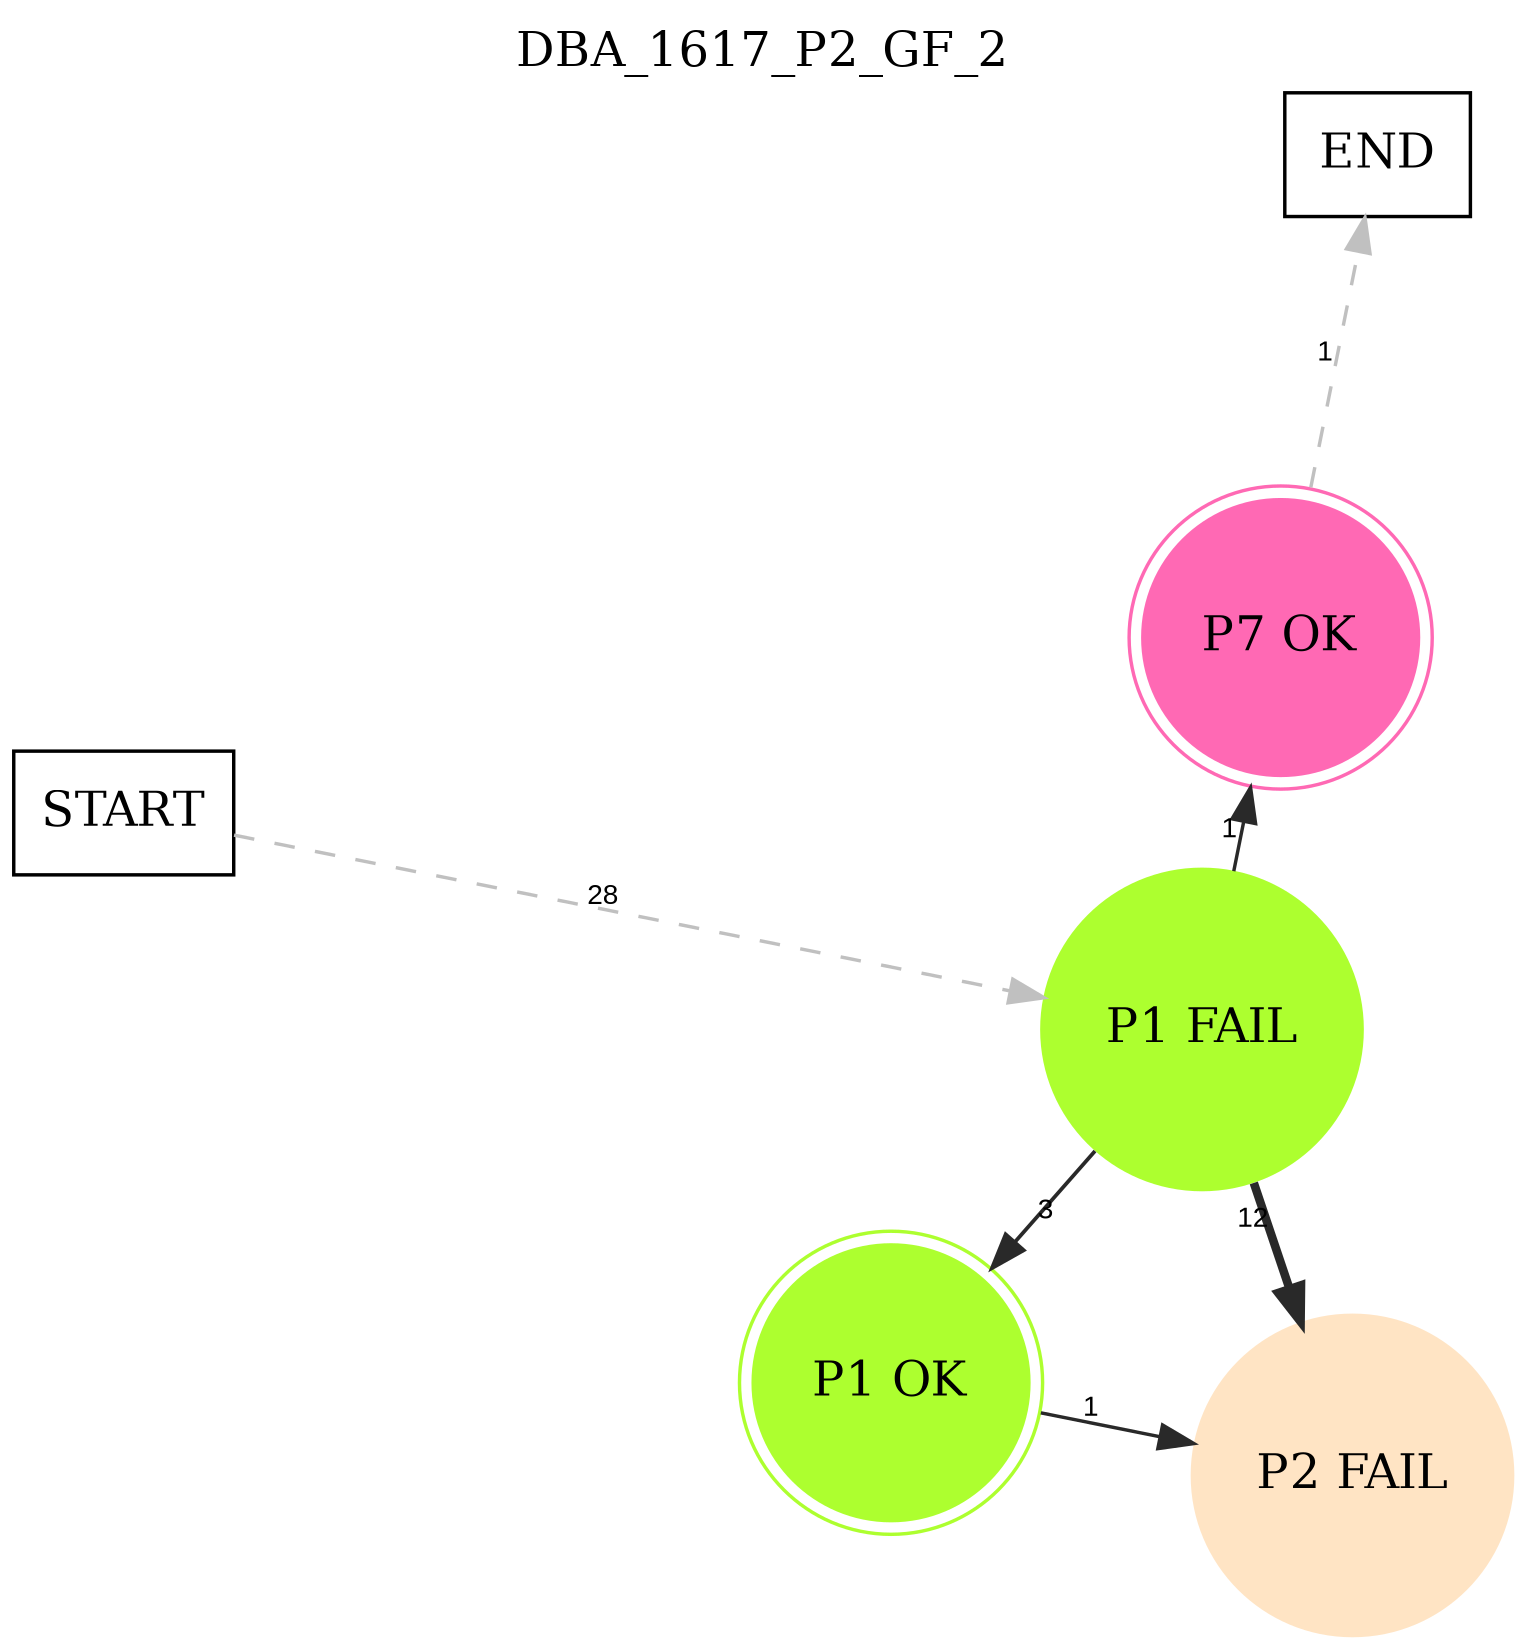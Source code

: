 digraph DBA_1617_P2_GF_2 {
	labelloc="t";
	label=DBA_1617_P2_GF_2;
	dpi = 150
	size="16,11!";
	margin = 0;
layout=circo;
"START" [shape=box, fillcolor=white, style=filled, color=black]
"P1 FAIL" [shape=circle, color=greenyellow, style=filled]
"P2 FAIL" [shape=circle, color=bisque, style=filled]
"P1 OK" [shape=circle, color=greenyellow, peripheries=2, style=filled]
"P7 OK" [shape=circle, color=hotpink, peripheries=2, style=filled]
"END" [shape=box, fillcolor=white, style=filled, color=black]
"START" -> "P1 FAIL" [ style = dashed color=grey label ="28" labelfloat=false fontname="Arial" fontsize=8]

"P1 FAIL" -> "P2 FAIL" [ color=grey16 penwidth = "2.484906649788"label ="12" labelfloat=false fontname="Arial" fontsize=8]

"P1 FAIL" -> "P1 OK" [ color=grey16 penwidth = "1.09861228866811"label ="3" labelfloat=false fontname="Arial" fontsize=8]

"P1 FAIL" -> "P7 OK" [ color=grey16 penwidth = "1"label ="1" labelfloat=false fontname="Arial" fontsize=8]

"P1 OK" -> "P2 FAIL" [ color=grey16 penwidth = "1"label ="1" labelfloat=false fontname="Arial" fontsize=8]

"P7 OK" -> "END" [ style = dashed color=grey label ="1" labelfloat=false fontname="Arial" fontsize=8]

}
